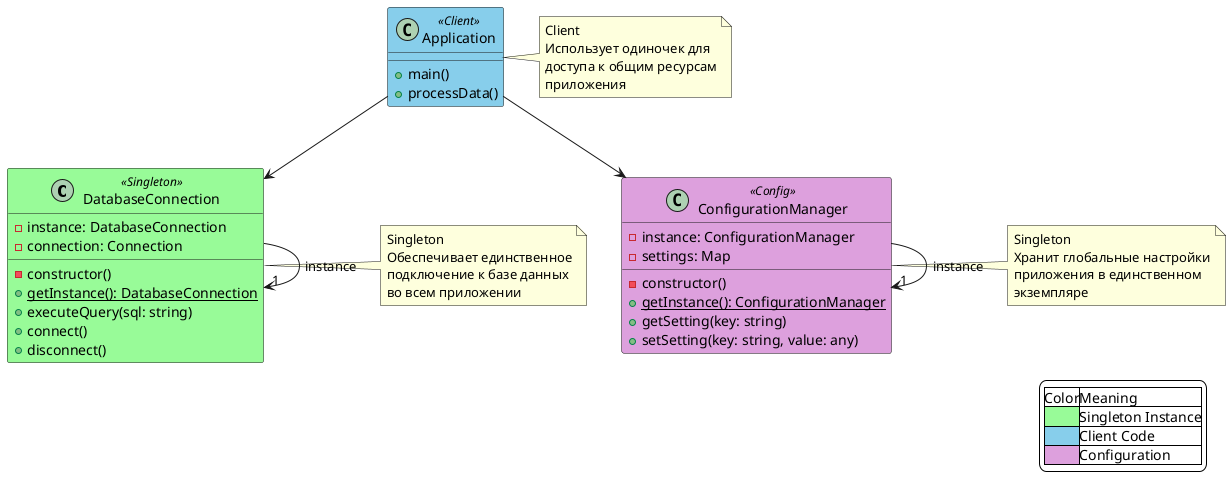 @startuml

skinparam backgroundColor white
skinparam handwritten false

legend right
  |Color|Meaning|
  |<#98FB98>|Singleton Instance|
  |<#87CEEB>|Client Code|
  |<#DDA0DD>|Configuration|
endlegend

class DatabaseConnection {
    -instance: DatabaseConnection
    -connection: Connection
    -constructor()
    +{static} getInstance(): DatabaseConnection
    +executeQuery(sql: string)
    +connect()
    +disconnect()
}

class ConfigurationManager {
    -instance: ConfigurationManager
    -settings: Map
    -constructor()
    +{static} getInstance(): ConfigurationManager
    +getSetting(key: string)
    +setSetting(key: string, value: any)
}

class Application {
    +main()
    +processData()
}

DatabaseConnection --> "1" DatabaseConnection : instance
ConfigurationManager --> "1" ConfigurationManager : instance
Application --> DatabaseConnection
Application --> ConfigurationManager

note right of DatabaseConnection
  Singleton
  Обеспечивает единственное
  подключение к базе данных
  во всем приложении
end note

note right of ConfigurationManager
  Singleton
  Хранит глобальные настройки
  приложения в единственном
  экземпляре
end note

note right of Application
  Client
  Использует одиночек для
  доступа к общим ресурсам
  приложения
end note

skinparam class {
    BackgroundColor<<Singleton>> #98FB98
    BackgroundColor<<Client>> #87CEEB
    BackgroundColor<<Config>> #DDA0DD
}

DatabaseConnection <<Singleton>>
ConfigurationManager <<Config>>
Application <<Client>>

@enduml
